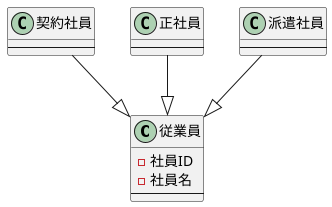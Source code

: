 @startuml 演習3-1
class 従業員{
- 社員ID
- 社員名
---
}
class 契約社員{
---
}
class 正社員{
---
}
class 派遣社員{
---
}
契約社員 --|> 従業員
正社員 --|> 従業員
派遣社員 --|> 従業員

@enduml